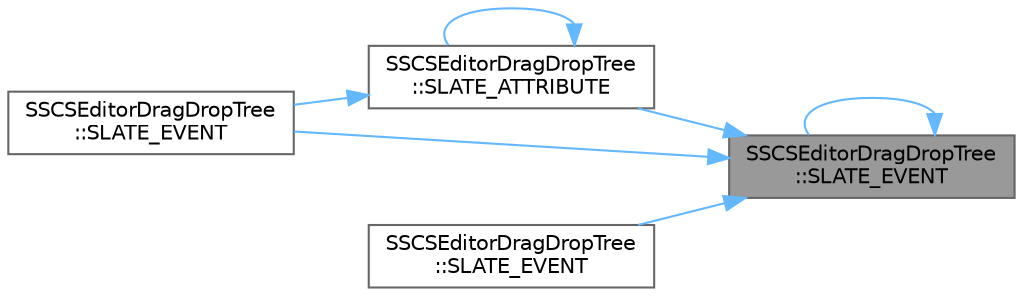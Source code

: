 digraph "SSCSEditorDragDropTree::SLATE_EVENT"
{
 // INTERACTIVE_SVG=YES
 // LATEX_PDF_SIZE
  bgcolor="transparent";
  edge [fontname=Helvetica,fontsize=10,labelfontname=Helvetica,labelfontsize=10];
  node [fontname=Helvetica,fontsize=10,shape=box,height=0.2,width=0.4];
  rankdir="RL";
  Node1 [id="Node000001",label="SSCSEditorDragDropTree\l::SLATE_EVENT",height=0.2,width=0.4,color="gray40", fillcolor="grey60", style="filled", fontcolor="black",tooltip=" "];
  Node1 -> Node2 [id="edge1_Node000001_Node000002",dir="back",color="steelblue1",style="solid",tooltip=" "];
  Node2 [id="Node000002",label="SSCSEditorDragDropTree\l::SLATE_ATTRIBUTE",height=0.2,width=0.4,color="grey40", fillcolor="white", style="filled",URL="$d0/d33/classSSCSEditorDragDropTree.html#a875ae1e6503c17225009da5703a044dc",tooltip=" "];
  Node2 -> Node2 [id="edge2_Node000002_Node000002",dir="back",color="steelblue1",style="solid",tooltip=" "];
  Node2 -> Node3 [id="edge3_Node000002_Node000003",dir="back",color="steelblue1",style="solid",tooltip=" "];
  Node3 [id="Node000003",label="SSCSEditorDragDropTree\l::SLATE_EVENT",height=0.2,width=0.4,color="grey40", fillcolor="white", style="filled",URL="$d0/d33/classSSCSEditorDragDropTree.html#aa4039bddcd56657f9d507aeef7c80010",tooltip=" "];
  Node1 -> Node1 [id="edge4_Node000001_Node000001",dir="back",color="steelblue1",style="solid",tooltip=" "];
  Node1 -> Node3 [id="edge5_Node000001_Node000003",dir="back",color="steelblue1",style="solid",tooltip=" "];
  Node1 -> Node4 [id="edge6_Node000001_Node000004",dir="back",color="steelblue1",style="solid",tooltip=" "];
  Node4 [id="Node000004",label="SSCSEditorDragDropTree\l::SLATE_EVENT",height=0.2,width=0.4,color="grey40", fillcolor="white", style="filled",URL="$d0/d33/classSSCSEditorDragDropTree.html#a12af95e31f6c3e96c723219455bb6e8c",tooltip=" "];
}
